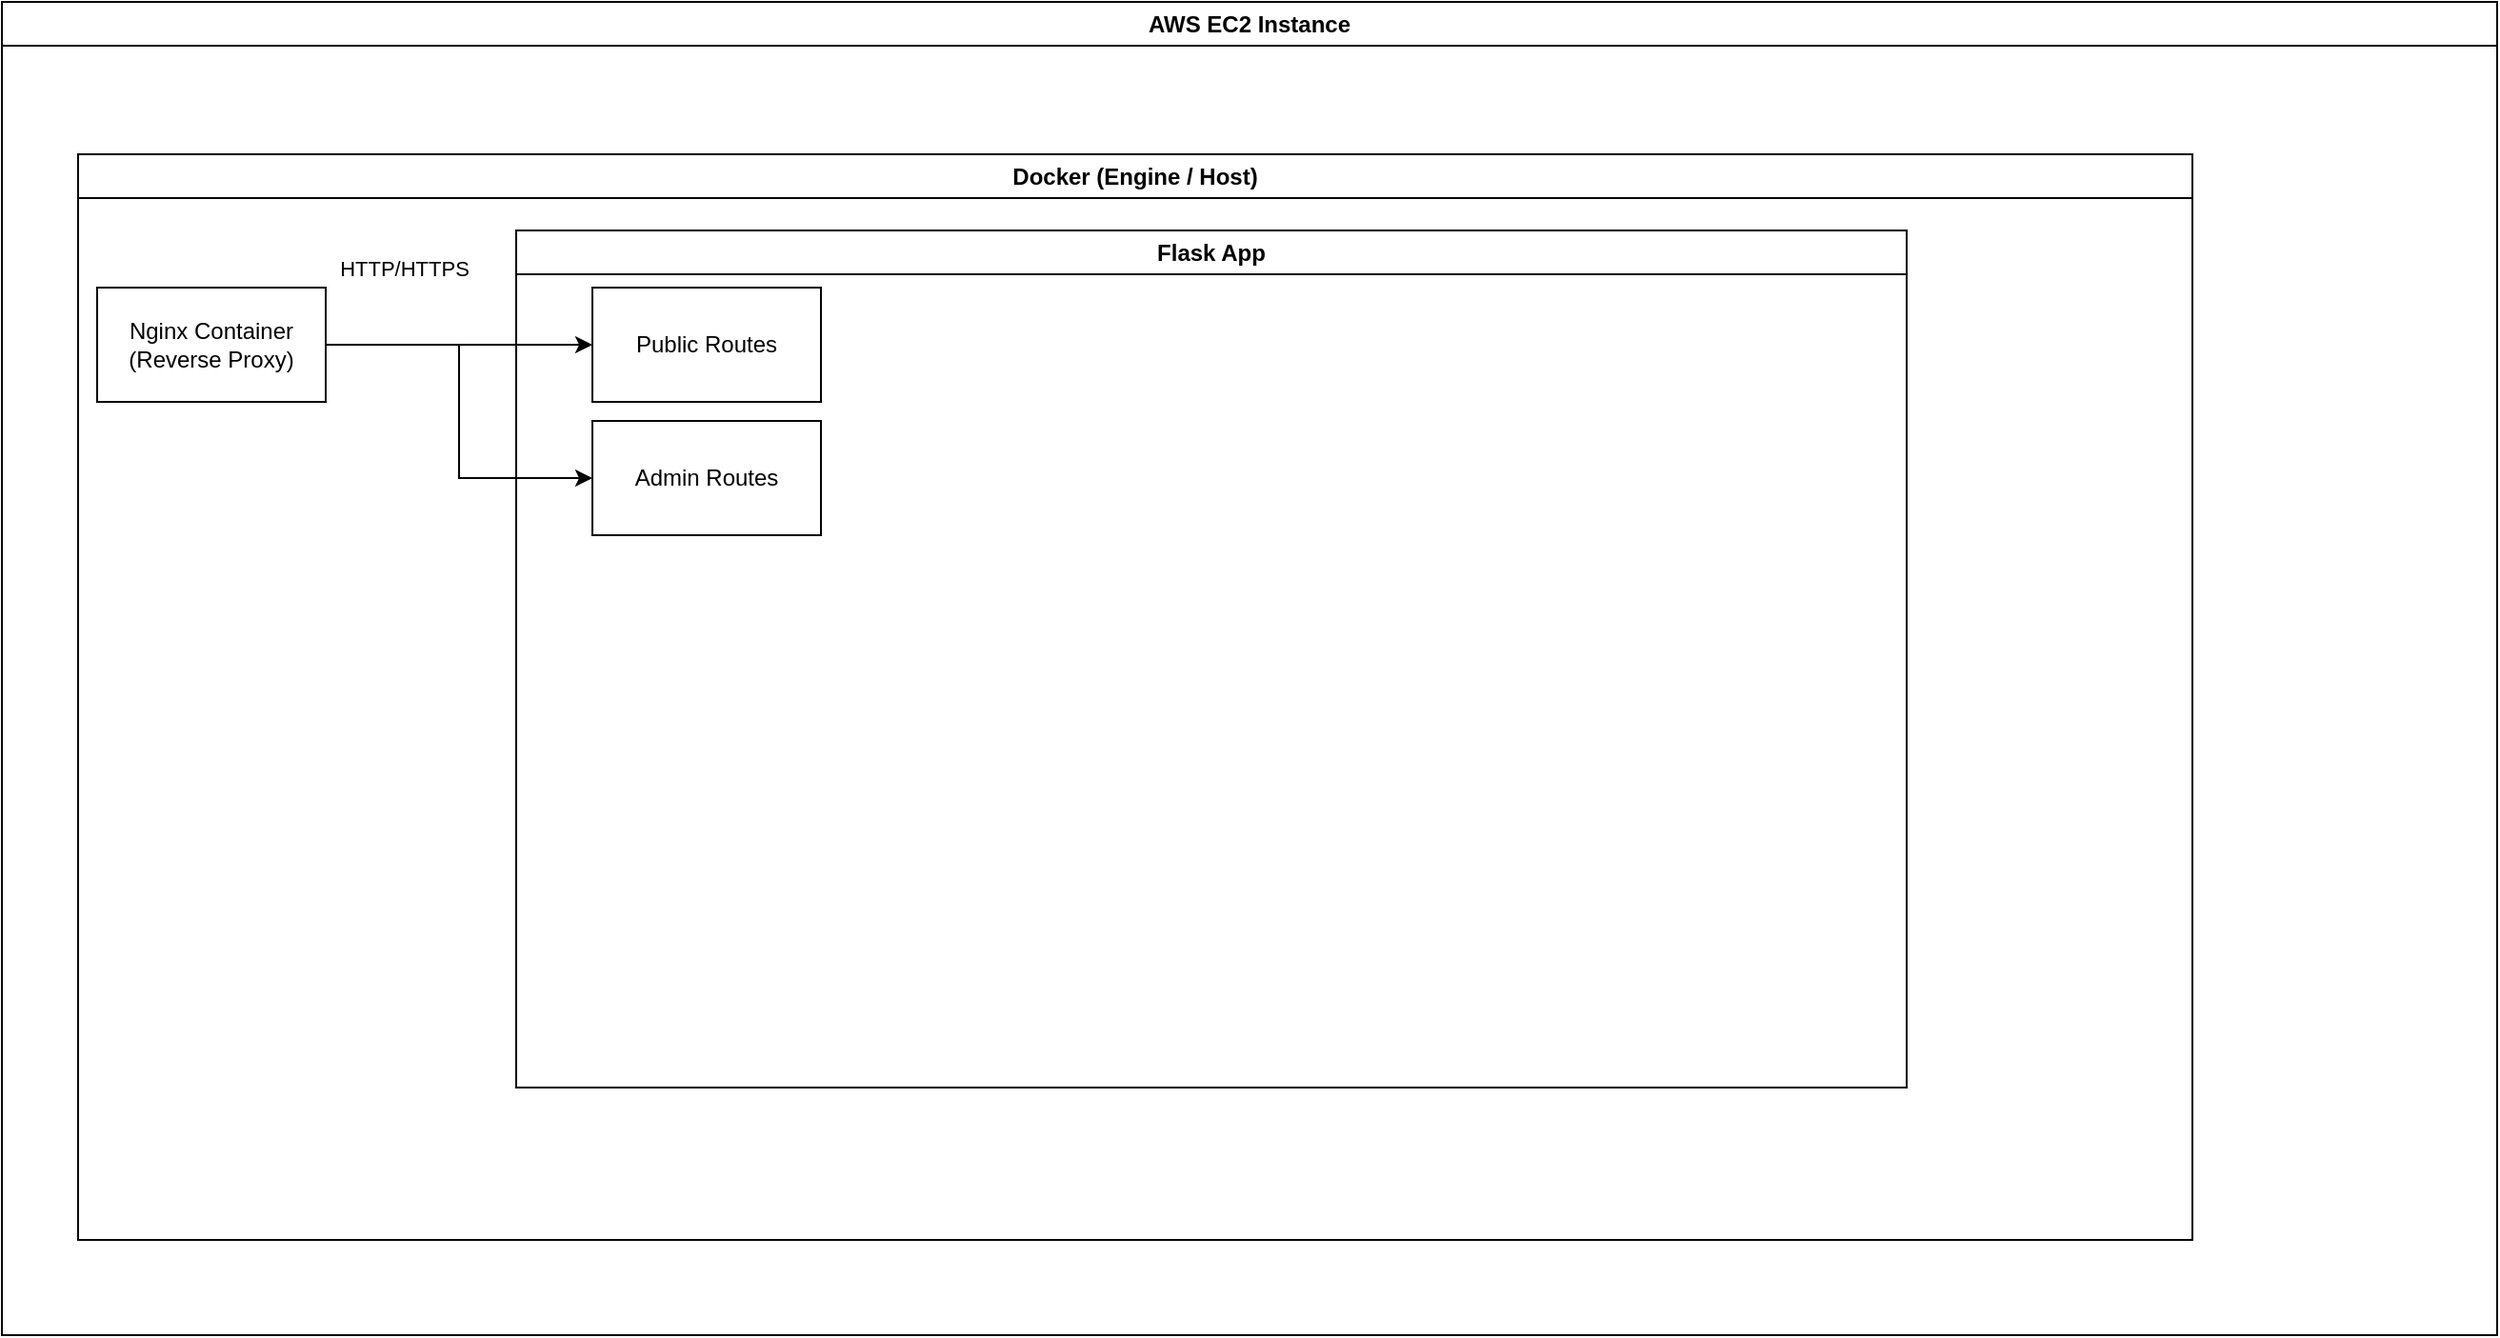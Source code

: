 <mxfile version="27.0.5">
  <diagram name="Page-1" id="J4AoYXffWq4IyxMzOvb4">
    <mxGraphModel dx="2210" dy="843" grid="1" gridSize="10" guides="1" tooltips="1" connect="1" arrows="1" fold="1" page="1" pageScale="1" pageWidth="850" pageHeight="1100" math="0" shadow="0">
      <root>
        <mxCell id="0" />
        <mxCell id="1" parent="0" />
        <mxCell id="SLi8cbnZq9TiXcvpq9ef-1" value="AWS EC2 Instance" style="swimlane;whiteSpace=wrap;html=1;" vertex="1" parent="1">
          <mxGeometry x="-230" y="110" width="1310" height="700" as="geometry" />
        </mxCell>
        <mxCell id="SLi8cbnZq9TiXcvpq9ef-2" value="Docker (Engine / Host)" style="swimlane;whiteSpace=wrap;html=1;" vertex="1" parent="1">
          <mxGeometry x="-190" y="190" width="1110" height="570" as="geometry" />
        </mxCell>
        <mxCell id="SLi8cbnZq9TiXcvpq9ef-7" style="edgeStyle=orthogonalEdgeStyle;rounded=0;orthogonalLoop=1;jettySize=auto;html=1;exitX=1;exitY=0.5;exitDx=0;exitDy=0;entryX=0;entryY=0.5;entryDx=0;entryDy=0;" edge="1" parent="SLi8cbnZq9TiXcvpq9ef-2" source="SLi8cbnZq9TiXcvpq9ef-3" target="SLi8cbnZq9TiXcvpq9ef-5">
          <mxGeometry relative="1" as="geometry" />
        </mxCell>
        <mxCell id="SLi8cbnZq9TiXcvpq9ef-9" value="HTTP/HTTPS" style="edgeLabel;html=1;align=center;verticalAlign=middle;resizable=0;points=[];" vertex="1" connectable="0" parent="SLi8cbnZq9TiXcvpq9ef-7">
          <mxGeometry x="0.455" y="-3" relative="1" as="geometry">
            <mxPoint x="-61" y="-43" as="offset" />
          </mxGeometry>
        </mxCell>
        <mxCell id="SLi8cbnZq9TiXcvpq9ef-8" style="edgeStyle=orthogonalEdgeStyle;rounded=0;orthogonalLoop=1;jettySize=auto;html=1;exitX=1;exitY=0.5;exitDx=0;exitDy=0;entryX=0;entryY=0.5;entryDx=0;entryDy=0;" edge="1" parent="SLi8cbnZq9TiXcvpq9ef-2" source="SLi8cbnZq9TiXcvpq9ef-3" target="SLi8cbnZq9TiXcvpq9ef-6">
          <mxGeometry relative="1" as="geometry" />
        </mxCell>
        <mxCell id="SLi8cbnZq9TiXcvpq9ef-3" value="Nginx Container&lt;div&gt;(Reverse Proxy)&lt;/div&gt;" style="rounded=0;whiteSpace=wrap;html=1;" vertex="1" parent="SLi8cbnZq9TiXcvpq9ef-2">
          <mxGeometry x="10" y="70" width="120" height="60" as="geometry" />
        </mxCell>
        <mxCell id="SLi8cbnZq9TiXcvpq9ef-4" value="Flask App" style="swimlane;whiteSpace=wrap;html=1;" vertex="1" parent="SLi8cbnZq9TiXcvpq9ef-2">
          <mxGeometry x="230" y="40" width="730" height="450" as="geometry" />
        </mxCell>
        <mxCell id="SLi8cbnZq9TiXcvpq9ef-5" value="Public Routes" style="rounded=0;whiteSpace=wrap;html=1;" vertex="1" parent="SLi8cbnZq9TiXcvpq9ef-4">
          <mxGeometry x="40" y="30" width="120" height="60" as="geometry" />
        </mxCell>
        <mxCell id="SLi8cbnZq9TiXcvpq9ef-6" value="Admin Routes" style="rounded=0;whiteSpace=wrap;html=1;" vertex="1" parent="SLi8cbnZq9TiXcvpq9ef-4">
          <mxGeometry x="40" y="100" width="120" height="60" as="geometry" />
        </mxCell>
      </root>
    </mxGraphModel>
  </diagram>
</mxfile>
